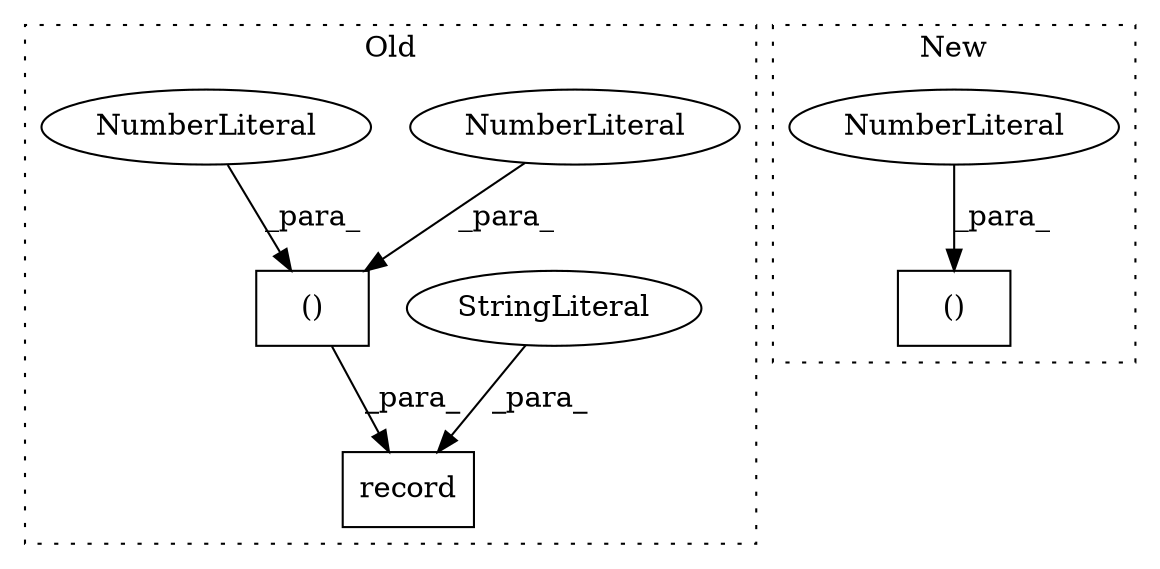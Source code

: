 digraph G {
subgraph cluster0 {
1 [label="record" a="32" s="3850,3902" l="7,2" shape="box"];
3 [label="StringLiteral" a="45" s="3863" l="14" shape="ellipse"];
4 [label="()" a="106" s="3883" l="19" shape="box"];
5 [label="NumberLiteral" a="34" s="3883" l="3" shape="ellipse"];
6 [label="NumberLiteral" a="34" s="3899" l="3" shape="ellipse"];
label = "Old";
style="dotted";
}
subgraph cluster1 {
2 [label="()" a="106" s="3421" l="25" shape="box"];
7 [label="NumberLiteral" a="34" s="3421" l="2" shape="ellipse"];
label = "New";
style="dotted";
}
3 -> 1 [label="_para_"];
4 -> 1 [label="_para_"];
5 -> 4 [label="_para_"];
6 -> 4 [label="_para_"];
7 -> 2 [label="_para_"];
}